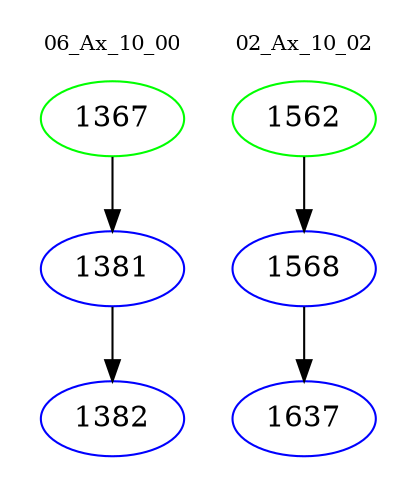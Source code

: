 digraph{
subgraph cluster_0 {
color = white
label = "06_Ax_10_00";
fontsize=10;
T0_1367 [label="1367", color="green"]
T0_1367 -> T0_1381 [color="black"]
T0_1381 [label="1381", color="blue"]
T0_1381 -> T0_1382 [color="black"]
T0_1382 [label="1382", color="blue"]
}
subgraph cluster_1 {
color = white
label = "02_Ax_10_02";
fontsize=10;
T1_1562 [label="1562", color="green"]
T1_1562 -> T1_1568 [color="black"]
T1_1568 [label="1568", color="blue"]
T1_1568 -> T1_1637 [color="black"]
T1_1637 [label="1637", color="blue"]
}
}
